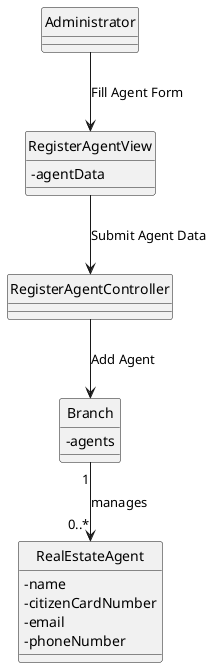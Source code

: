 @startuml
'https://plantuml.com/class-diagram
hide circle
skinparam classAttributeIconSize 0

class RegisterAgentController {
}

class RegisterAgentView {
    - agentData
}

class Branch {
    - agents
}

class RealEstateAgent {
    - name
    - citizenCardNumber
    - email
    - phoneNumber
}

' Relationships
Administrator --> RegisterAgentView : "Fill Agent Form"
RegisterAgentView --> RegisterAgentController : "Submit Agent Data"
RegisterAgentController --> Branch : "Add Agent"
Branch "1" --> "0..*" RealEstateAgent : manages
@enduml